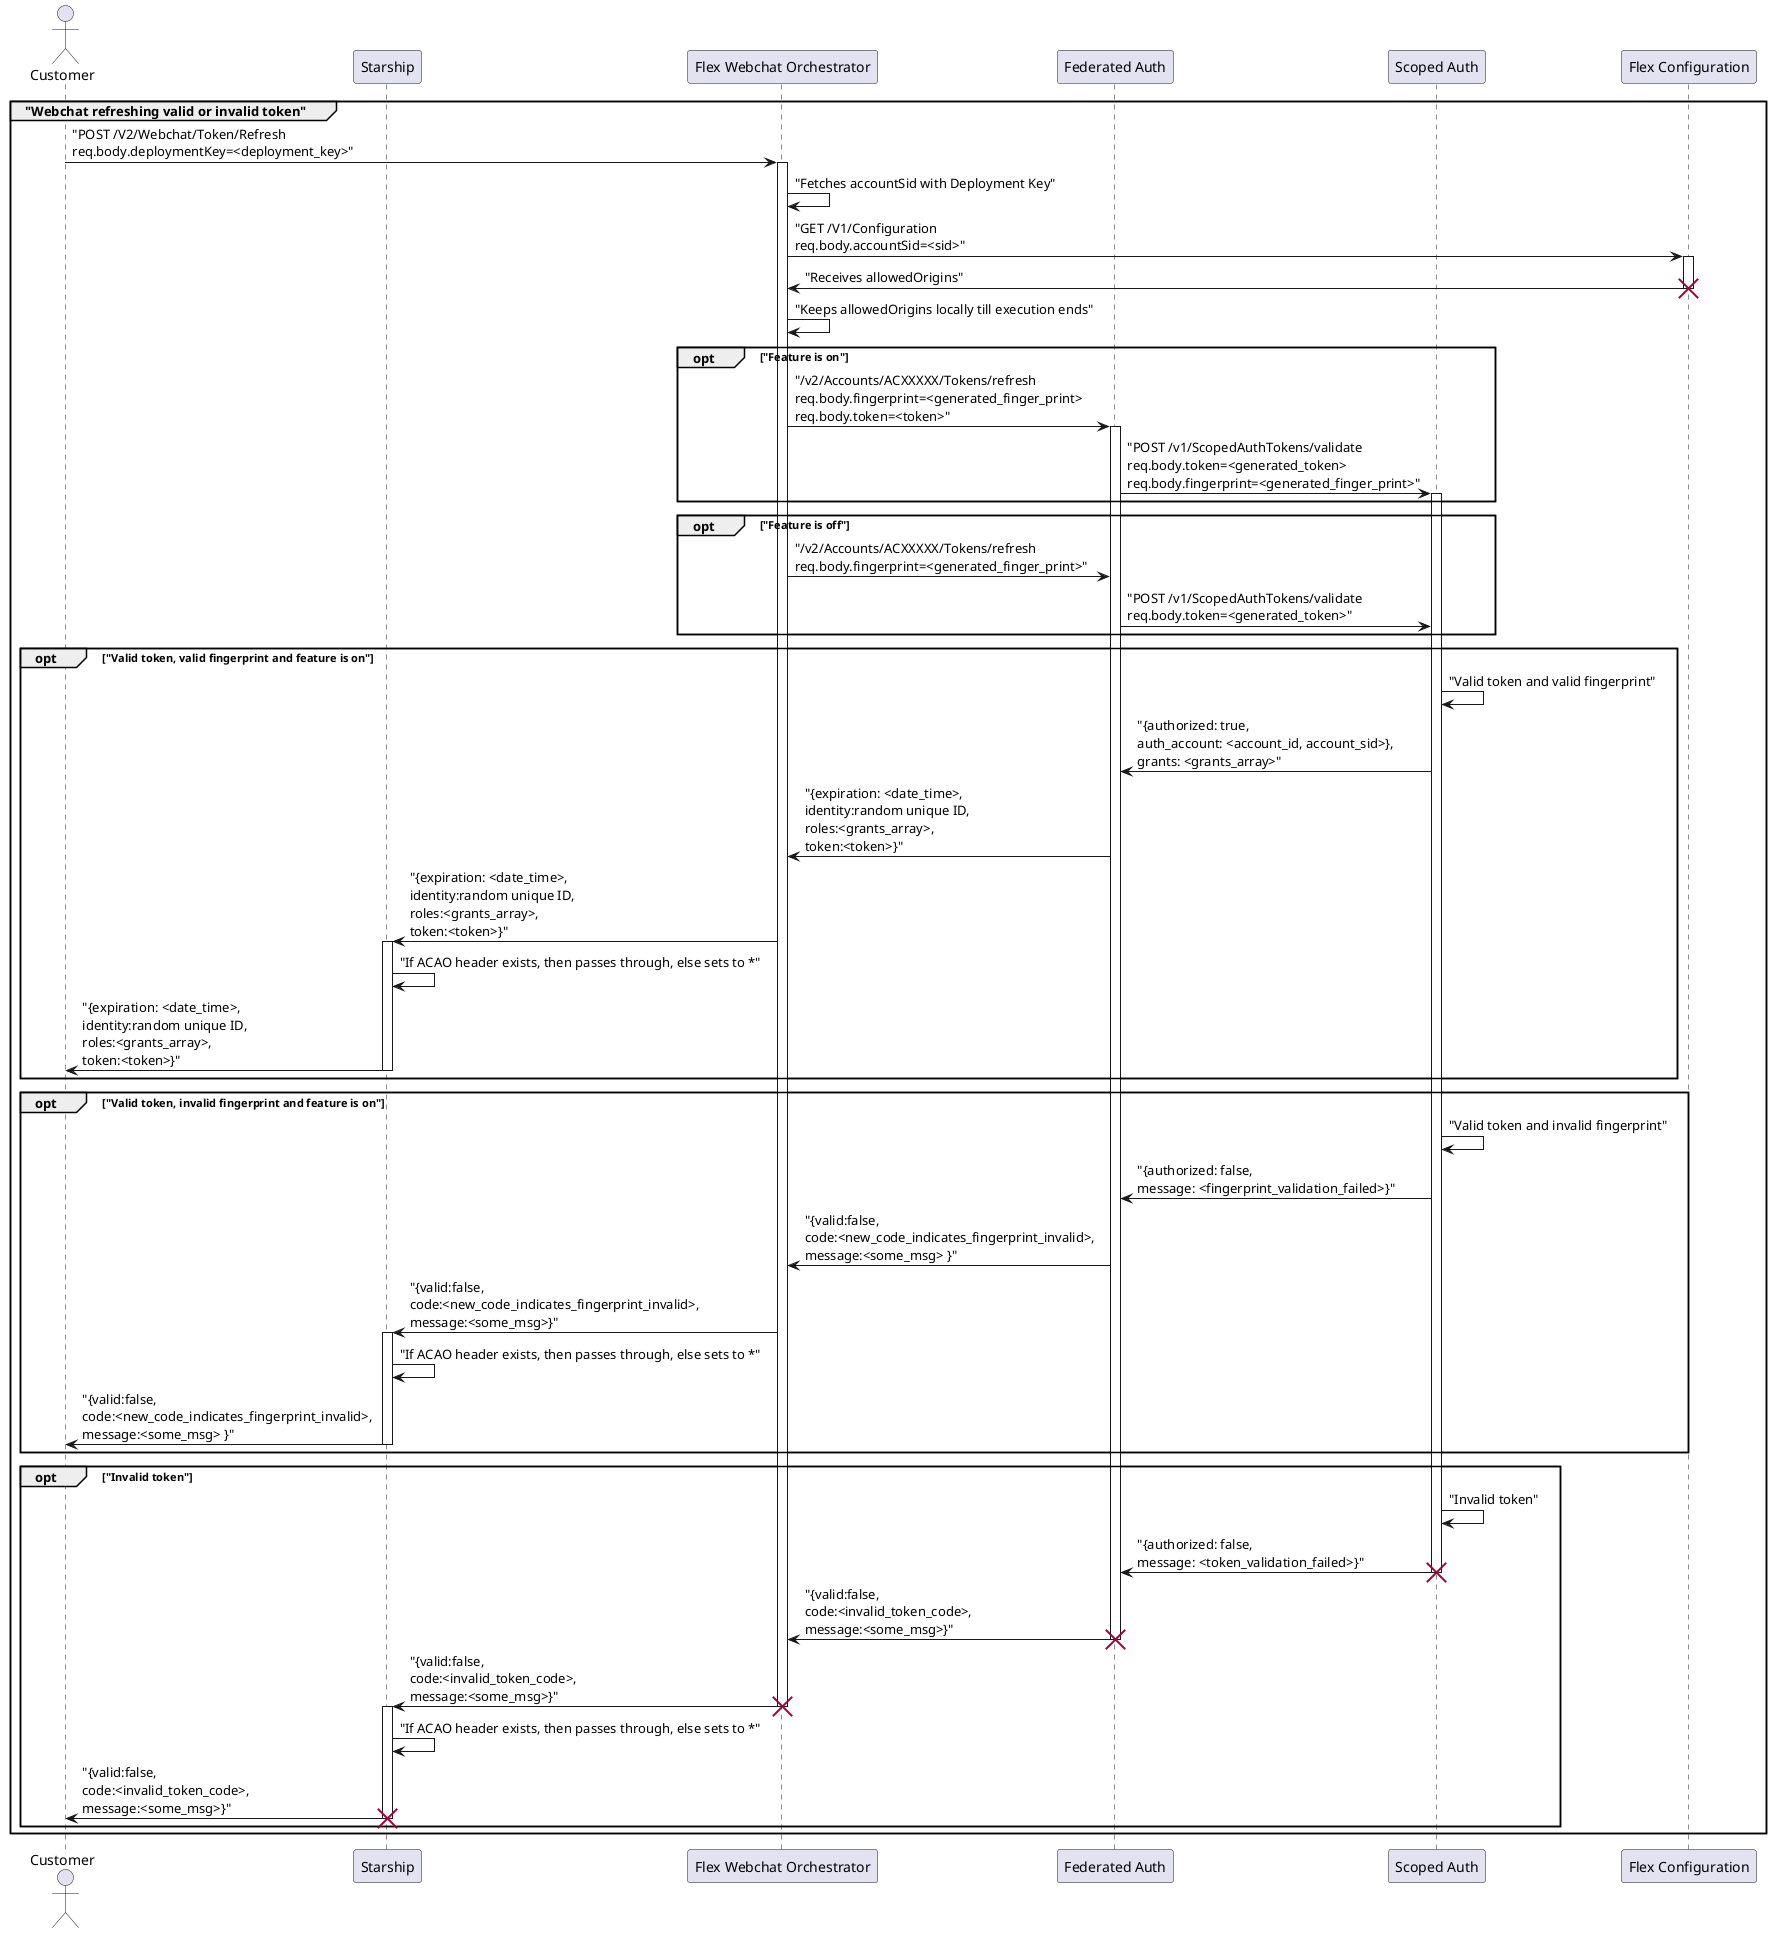 @startuml

actor Customer as C
participant Starship as S
participant "Flex Webchat Orchestrator" as FWO
participant "Federated Auth" as FAS
participant "Scoped Auth" as SAS
participant "Flex Configuration" as FC

group "Webchat refreshing valid or invalid token"

  C -> FWO : "POST /V2/Webchat/Token/Refresh \nreq.body.deploymentKey=<deployment_key>"
  activate FWO
  FWO -> FWO : "Fetches accountSid with Deployment Key"
  FWO -> FC : "GET /V1/Configuration \nreq.body.accountSid=<sid>"
  activate FC
  FC -> FWO : "Receives allowedOrigins"
  destroy FC
  FWO -> FWO : "Keeps allowedOrigins locally till execution ends"

  opt "Feature is on"
    FWO -> FAS : "/v2/Accounts/ACXXXXX/Tokens/refresh \nreq.body.fingerprint=<generated_finger_print> \nreq.body.token=<token>"
    activate FAS
    FAS -> SAS : "POST /v1/ScopedAuthTokens/validate \nreq.body.token=<generated_token> \nreq.body.fingerprint=<generated_finger_print>"
    activate SAS
  end

  opt "Feature is off"
    FWO -> FAS : "/v2/Accounts/ACXXXXX/Tokens/refresh \nreq.body.fingerprint=<generated_finger_print>"
    FAS -> SAS : "POST /v1/ScopedAuthTokens/validate \nreq.body.token=<generated_token>"
  end

  opt "Valid token, valid fingerprint and feature is on"
    SAS -> SAS: "Valid token and valid fingerprint"
    SAS -> FAS : "{authorized: true, \nauth_account: <account_id, account_sid>}, \ngrants: <grants_array>"
    FAS -> FWO : "{expiration: <date_time>,\nidentity:random unique ID, \nroles:<grants_array>,\ntoken:<token>}"
    FWO -> S : "{expiration: <date_time>,\nidentity:random unique ID, \nroles:<grants_array>,\ntoken:<token>}"
    activate S
    S -> S : "If ACAO header exists, then passes through, else sets to *"
    S -> C : "{expiration: <date_time>,\nidentity:random unique ID, \nroles:<grants_array>,\ntoken:<token>}"
    deactivate S
  end

  opt "Valid token, invalid fingerprint and feature is on"
    SAS -> SAS: "Valid token and invalid fingerprint"
    SAS -> FAS : "{authorized: false, \nmessage: <fingerprint_validation_failed>}"
    FAS -> FWO : "{valid:false, \ncode:<new_code_indicates_fingerprint_invalid>, \nmessage:<some_msg> }"
    FWO -> S : "{valid:false, \ncode:<new_code_indicates_fingerprint_invalid>, \nmessage:<some_msg>}"
    activate S
    S -> S : "If ACAO header exists, then passes through, else sets to *"
    S -> C : "{valid:false, \ncode:<new_code_indicates_fingerprint_invalid>, \nmessage:<some_msg> }"
    deactivate S
  end

  opt "Invalid token"
    SAS -> SAS: "Invalid token"
    SAS -> FAS : "{authorized: false, \nmessage: <token_validation_failed>}"
    destroy SAS
    FAS -> FWO : "{valid:false, \ncode:<invalid_token_code>, \nmessage:<some_msg>}"
    destroy FAS
    FWO -> S : "{valid:false, \ncode:<invalid_token_code>, \nmessage:<some_msg>}"
    destroy FWO
    activate S
    S -> S : "If ACAO header exists, then passes through, else sets to *"
    S -> C : "{valid:false, \ncode:<invalid_token_code>, \nmessage:<some_msg>}"
    destroy S
  end
end

@enduml
